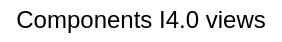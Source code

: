 <mxfile version="13.8.3" type="github">
  <diagram id="y_xn2lHnyXPlqdOBF_DV" name="Page-1">
    <mxGraphModel dx="1888" dy="548" grid="1" gridSize="10" guides="1" tooltips="1" connect="1" arrows="1" fold="1" page="1" pageScale="1" pageWidth="850" pageHeight="1100" math="0" shadow="0">
      <root>
        <mxCell id="0" />
        <mxCell id="1" parent="0" />
        <mxCell id="EMq_HgyA2F2ds-e4oDkB-2" value="Components I4.0 views" style="text;html=1;align=center;verticalAlign=middle;resizable=0;points=[];autosize=1;horizontal=1;" vertex="1" parent="1">
          <mxGeometry x="-800" y="10" width="140" height="20" as="geometry" />
        </mxCell>
      </root>
    </mxGraphModel>
  </diagram>
</mxfile>
